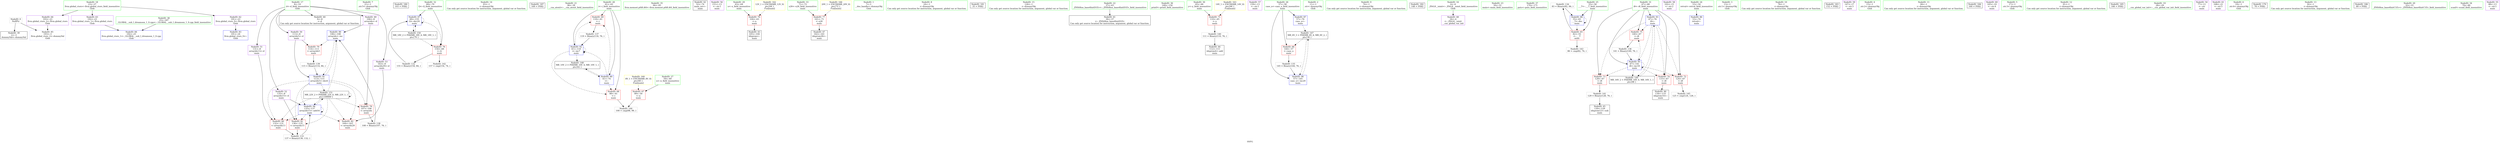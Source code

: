digraph "SVFG" {
	label="SVFG";

	Node0x56110facf0a0 [shape=record,color=grey,label="{NodeID: 0\nNullPtr}"];
	Node0x56110facf0a0 -> Node0x56110fae5150[style=solid];
	Node0x56110facf0a0 -> Node0x56110fae8850[style=solid];
	Node0x56110fae8c90 [shape=record,color=blue,label="{NodeID: 90\n106\<--108\narrayidx\<--inc\nmain\n}"];
	Node0x56110fae8c90 -> Node0x56110fae8310[style=dashed];
	Node0x56110fae8c90 -> Node0x56110fae8d60[style=dashed];
	Node0x56110facf370 [shape=record,color=green,label="{NodeID: 7\n21\<--1\n.str.5\<--dummyObj\nGlob }"];
	Node0x56110fafbfc0 [shape=record,color=black,label="{NodeID: 180\n103 = PHI()\n}"];
	Node0x56110fae5a00 [shape=record,color=blue,label="{NodeID: 97\n69\<--155\nQ\<--dec24\nmain\n}"];
	Node0x56110fae5a00 -> Node0x56110fae80a0[style=dashed];
	Node0x56110fae5a00 -> Node0x56110fae5a00[style=dashed];
	Node0x56110fae5a00 -> Node0x56110faf22a0[style=dashed];
	Node0x56110fae3d00 [shape=record,color=green,label="{NodeID: 14\n93\<--1\n\<--dummyObj\nCan only get source location for instruction, argument, global var or function.}"];
	Node0x56110fafcd90 [shape=record,color=black,label="{NodeID: 187\n169 = PHI()\n}"];
	Node0x56110fae41f0 [shape=record,color=green,label="{NodeID: 21\n38\<--39\n__cxa_atexit\<--__cxa_atexit_field_insensitive\n}"];
	Node0x56110fae47a0 [shape=record,color=green,label="{NodeID: 28\n61\<--62\ni\<--i_field_insensitive\nmain\n}"];
	Node0x56110fae47a0 -> Node0x56110fae7a20[style=solid];
	Node0x56110fae47a0 -> Node0x56110fae7af0[style=solid];
	Node0x56110fae47a0 -> Node0x56110fae8bc0[style=solid];
	Node0x56110fae47a0 -> Node0x56110fae8e30[style=solid];
	Node0x56110fae4d50 [shape=record,color=green,label="{NodeID: 35\n94\<--95\nllvm.memset.p0i8.i64\<--llvm.memset.p0i8.i64_field_insensitive\n}"];
	Node0x56110fae5450 [shape=record,color=black,label="{NodeID: 42\n52\<--74\nmain_ret\<--\nmain\n}"];
	Node0x56110faeb490 [shape=record,color=grey,label="{NodeID: 132\n155 = Binary(154, 84, )\n}"];
	Node0x56110faeb490 -> Node0x56110fae5a00[style=solid];
	Node0x56110fae6a20 [shape=record,color=purple,label="{NodeID: 49\n106\<--8\narrayidx\<--d\nmain\n}"];
	Node0x56110fae6a20 -> Node0x56110fae8240[style=solid];
	Node0x56110fae6a20 -> Node0x56110fae8c90[style=solid];
	Node0x56110fae65d0 [shape=record,color=grey,label="{NodeID: 139\n115 = Binary(114, 84, )\n}"];
	Node0x56110fae65d0 -> Node0x56110fae8d60[style=solid];
	Node0x56110fae6fd0 [shape=record,color=purple,label="{NodeID: 56\n151\<--13\n\<--.str.1\nmain\n}"];
	Node0x56110fae75b0 [shape=record,color=purple,label="{NodeID: 63\n192\<--23\nllvm.global_ctors_1\<--llvm.global_ctors\nGlob }"];
	Node0x56110fae75b0 -> Node0x56110fae8750[style=solid];
	Node0x56110fae7bc0 [shape=record,color=red,label="{NodeID: 70\n104\<--63\n\<--x\nmain\n}"];
	Node0x56110fae7bc0 -> Node0x56110fae5520[style=solid];
	Node0x56110faf5280 [shape=record,color=yellow,style=double,label="{NodeID: 160\n8V_1 = ENCHI(MR_8V_0)\npts\{60 \}\nFun[main]}"];
	Node0x56110faf5280 -> Node0x56110fae7950[style=dashed];
	Node0x56110fae8170 [shape=record,color=red,label="{NodeID: 77\n161\<--71\n\<--x26\nmain\n}"];
	Node0x56110fae8170 -> Node0x56110fae5860[style=solid];
	Node0x56110fae8750 [shape=record,color=blue,label="{NodeID: 84\n192\<--25\nllvm.global_ctors_1\<--_GLOBAL__sub_I_dreamoon_1_0.cpp\nGlob }"];
	Node0x56110face1b0 [shape=record,color=green,label="{NodeID: 1\n7\<--1\n__dso_handle\<--dummyObj\nGlob }"];
	Node0x56110fae8d60 [shape=record,color=blue,label="{NodeID: 91\n113\<--115\narrayidx5\<--dec6\nmain\n}"];
	Node0x56110fae8d60 -> Node0x56110fae8240[style=dashed];
	Node0x56110fae8d60 -> Node0x56110fae83e0[style=dashed];
	Node0x56110fae8d60 -> Node0x56110fae84b0[style=dashed];
	Node0x56110fae8d60 -> Node0x56110fae8580[style=dashed];
	Node0x56110fae8d60 -> Node0x56110fae8c90[style=dashed];
	Node0x56110fae8d60 -> Node0x56110fae8fd0[style=dashed];
	Node0x56110fae8d60 -> Node0x56110faf27a0[style=dashed];
	Node0x56110facf400 [shape=record,color=green,label="{NodeID: 8\n24\<--1\n\<--dummyObj\nCan only get source location for instruction, argument, global var or function.}"];
	Node0x56110fafc790 [shape=record,color=black,label="{NodeID: 181\n35 = PHI()\n}"];
	Node0x56110fae3d90 [shape=record,color=green,label="{NodeID: 15\n126\<--1\n\<--dummyObj\nCan only get source location for instruction, argument, global var or function.}"];
	Node0x56110fae42c0 [shape=record,color=green,label="{NodeID: 22\n37\<--43\n_ZNSt8ios_base4InitD1Ev\<--_ZNSt8ios_base4InitD1Ev_field_insensitive\n}"];
	Node0x56110fae42c0 -> Node0x56110fae5350[style=solid];
	Node0x56110fae4870 [shape=record,color=green,label="{NodeID: 29\n63\<--64\nx\<--x_field_insensitive\nmain\n}"];
	Node0x56110fae4870 -> Node0x56110fae7bc0[style=solid];
	Node0x56110fae4e50 [shape=record,color=green,label="{NodeID: 36\n149\<--150\nprintf\<--printf_field_insensitive\n}"];
	Node0x56110fae5520 [shape=record,color=black,label="{NodeID: 43\n105\<--104\nidxprom\<--\nmain\n}"];
	Node0x56110faeb610 [shape=record,color=grey,label="{NodeID: 133\n137 = Binary(136, 132, )\n}"];
	Node0x56110faeb610 -> Node0x56110fae8fd0[style=solid];
	Node0x56110fae6af0 [shape=record,color=purple,label="{NodeID: 50\n113\<--8\narrayidx5\<--d\nmain\n}"];
	Node0x56110fae6af0 -> Node0x56110fae8310[style=solid];
	Node0x56110fae6af0 -> Node0x56110fae8d60[style=solid];
	Node0x56110fae6750 [shape=record,color=grey,label="{NodeID: 140\n111 = Binary(110, 76, )\n}"];
	Node0x56110fae6750 -> Node0x56110fae55f0[style=solid];
	Node0x56110fae70a0 [shape=record,color=purple,label="{NodeID: 57\n159\<--13\n\<--.str.1\nmain\n}"];
	Node0x56110faf13a0 [shape=record,color=black,label="{NodeID: 147\nMR_6V_3 = PHI(MR_6V_4, MR_6V_2, )\npts\{58 \}\n}"];
	Node0x56110faf13a0 -> Node0x56110fae7880[style=dashed];
	Node0x56110faf13a0 -> Node0x56110fae5930[style=dashed];
	Node0x56110fae76b0 [shape=record,color=purple,label="{NodeID: 64\n193\<--23\nllvm.global_ctors_2\<--llvm.global_ctors\nGlob }"];
	Node0x56110fae76b0 -> Node0x56110fae8850[style=solid];
	Node0x56110fae7c90 [shape=record,color=red,label="{NodeID: 71\n110\<--65\n\<--y\nmain\n}"];
	Node0x56110fae7c90 -> Node0x56110fae6750[style=solid];
	Node0x56110fae8240 [shape=record,color=red,label="{NodeID: 78\n107\<--106\n\<--arrayidx\nmain\n}"];
	Node0x56110fae8240 -> Node0x56110fae6450[style=solid];
	Node0x56110fae8850 [shape=record,color=blue, style = dotted,label="{NodeID: 85\n193\<--3\nllvm.global_ctors_2\<--dummyVal\nGlob }"];
	Node0x56110facf930 [shape=record,color=green,label="{NodeID: 2\n11\<--1\n.str\<--dummyObj\nGlob }"];
	Node0x56110fae8e30 [shape=record,color=blue,label="{NodeID: 92\n61\<--119\ni\<--inc7\nmain\n}"];
	Node0x56110fae8e30 -> Node0x56110fae7a20[style=dashed];
	Node0x56110fae8e30 -> Node0x56110fae7af0[style=dashed];
	Node0x56110fae8e30 -> Node0x56110fae8e30[style=dashed];
	Node0x56110fae8e30 -> Node0x56110faf18a0[style=dashed];
	Node0x56110fae3390 [shape=record,color=green,label="{NodeID: 9\n74\<--1\n\<--dummyObj\nCan only get source location for instruction, argument, global var or function.}"];
	Node0x56110fafc890 [shape=record,color=black,label="{NodeID: 182\n148 = PHI()\n}"];
	Node0x56110fae3e20 [shape=record,color=green,label="{NodeID: 16\n4\<--6\n_ZStL8__ioinit\<--_ZStL8__ioinit_field_insensitive\nGlob }"];
	Node0x56110fae3e20 -> Node0x56110fae6950[style=solid];
	Node0x56110fae4390 [shape=record,color=green,label="{NodeID: 23\n50\<--51\nmain\<--main_field_insensitive\n}"];
	Node0x56110fae4940 [shape=record,color=green,label="{NodeID: 30\n65\<--66\ny\<--y_field_insensitive\nmain\n}"];
	Node0x56110fae4940 -> Node0x56110fae7c90[style=solid];
	Node0x56110fae4f50 [shape=record,color=green,label="{NodeID: 37\n170\<--171\nputs\<--puts_field_insensitive\n}"];
	Node0x56110fae55f0 [shape=record,color=black,label="{NodeID: 44\n112\<--111\nidxprom4\<--add\nmain\n}"];
	Node0x56110faeb790 [shape=record,color=grey,label="{NodeID: 134\n83 = Binary(82, 84, )\n}"];
	Node0x56110faeb790 -> Node0x56110fae8af0[style=solid];
	Node0x56110fae6bc0 [shape=record,color=purple,label="{NodeID: 51\n131\<--8\narrayidx13\<--d\nmain\n}"];
	Node0x56110fae6bc0 -> Node0x56110fae83e0[style=solid];
	Node0x56110faeca60 [shape=record,color=grey,label="{NodeID: 141\n129 = Binary(128, 76, )\n}"];
	Node0x56110faeca60 -> Node0x56110fae56c0[style=solid];
	Node0x56110fae7170 [shape=record,color=purple,label="{NodeID: 58\n102\<--15\n\<--.str.2\nmain\n}"];
	Node0x56110faf18a0 [shape=record,color=black,label="{NodeID: 148\nMR_10V_2 = PHI(MR_10V_4, MR_10V_1, )\npts\{62 \}\n}"];
	Node0x56110faf18a0 -> Node0x56110fae8bc0[style=dashed];
	Node0x56110fae77b0 [shape=record,color=red,label="{NodeID: 65\n82\<--55\n\<--___T\nmain\n}"];
	Node0x56110fae77b0 -> Node0x56110faeb790[style=solid];
	Node0x56110fae77b0 -> Node0x56110faecce0[style=solid];
	Node0x56110fae7d60 [shape=record,color=red,label="{NodeID: 72\n124\<--67\n\<--i8\nmain\n}"];
	Node0x56110fae7d60 -> Node0x56110faecfe0[style=solid];
	Node0x56110faf5440 [shape=record,color=yellow,style=double,label="{NodeID: 162\n12V_1 = ENCHI(MR_12V_0)\npts\{64 \}\nFun[main]}"];
	Node0x56110faf5440 -> Node0x56110fae7bc0[style=dashed];
	Node0x56110fae8310 [shape=record,color=red,label="{NodeID: 79\n114\<--113\n\<--arrayidx5\nmain\n}"];
	Node0x56110fae8310 -> Node0x56110fae65d0[style=solid];
	Node0x56110fae8950 [shape=record,color=blue,label="{NodeID: 86\n53\<--74\nretval\<--\nmain\n}"];
	Node0x56110facf130 [shape=record,color=green,label="{NodeID: 3\n13\<--1\n.str.1\<--dummyObj\nGlob }"];
	Node0x56110fae8f00 [shape=record,color=blue,label="{NodeID: 93\n67\<--76\ni8\<--\nmain\n}"];
	Node0x56110fae8f00 -> Node0x56110fae7d60[style=dashed];
	Node0x56110fae8f00 -> Node0x56110fae7e30[style=dashed];
	Node0x56110fae8f00 -> Node0x56110fae7f00[style=dashed];
	Node0x56110fae8f00 -> Node0x56110fae7fd0[style=dashed];
	Node0x56110fae8f00 -> Node0x56110fae90a0[style=dashed];
	Node0x56110fae8f00 -> Node0x56110faf1da0[style=dashed];
	Node0x56110fae3460 [shape=record,color=green,label="{NodeID: 10\n76\<--1\n\<--dummyObj\nCan only get source location for instruction, argument, global var or function.}"];
	Node0x56110fafc990 [shape=record,color=black,label="{NodeID: 183\n152 = PHI()\n}"];
	Node0x56110fae3eb0 [shape=record,color=green,label="{NodeID: 17\n8\<--10\nd\<--d_field_insensitive\nGlob }"];
	Node0x56110fae3eb0 -> Node0x56110fae5250[style=solid];
	Node0x56110fae3eb0 -> Node0x56110fae6a20[style=solid];
	Node0x56110fae3eb0 -> Node0x56110fae6af0[style=solid];
	Node0x56110fae3eb0 -> Node0x56110fae6bc0[style=solid];
	Node0x56110fae3eb0 -> Node0x56110fae6c90[style=solid];
	Node0x56110fae3eb0 -> Node0x56110fae6d60[style=solid];
	Node0x56110fae4460 [shape=record,color=green,label="{NodeID: 24\n53\<--54\nretval\<--retval_field_insensitive\nmain\n}"];
	Node0x56110fae4460 -> Node0x56110fae8950[style=solid];
	Node0x56110fae4a10 [shape=record,color=green,label="{NodeID: 31\n67\<--68\ni8\<--i8_field_insensitive\nmain\n}"];
	Node0x56110fae4a10 -> Node0x56110fae7d60[style=solid];
	Node0x56110fae4a10 -> Node0x56110fae7e30[style=solid];
	Node0x56110fae4a10 -> Node0x56110fae7f00[style=solid];
	Node0x56110fae4a10 -> Node0x56110fae7fd0[style=solid];
	Node0x56110fae4a10 -> Node0x56110fae8f00[style=solid];
	Node0x56110fae4a10 -> Node0x56110fae90a0[style=solid];
	Node0x56110fae5050 [shape=record,color=green,label="{NodeID: 38\n25\<--187\n_GLOBAL__sub_I_dreamoon_1_0.cpp\<--_GLOBAL__sub_I_dreamoon_1_0.cpp_field_insensitive\n}"];
	Node0x56110fae5050 -> Node0x56110fae8750[style=solid];
	Node0x56110fae56c0 [shape=record,color=black,label="{NodeID: 45\n130\<--129\nidxprom12\<--sub\nmain\n}"];
	Node0x56110faeb910 [shape=record,color=grey,label="{NodeID: 135\n145 = Binary(144, 76, )\n}"];
	Node0x56110faeb910 -> Node0x56110fae5930[style=solid];
	Node0x56110fae6c90 [shape=record,color=purple,label="{NodeID: 52\n135\<--8\narrayidx15\<--d\nmain\n}"];
	Node0x56110fae6c90 -> Node0x56110fae84b0[style=solid];
	Node0x56110fae6c90 -> Node0x56110fae8fd0[style=solid];
	Node0x56110faecb60 [shape=record,color=grey,label="{NodeID: 142\n157 = cmp(154, 74, )\n}"];
	Node0x56110fae7240 [shape=record,color=purple,label="{NodeID: 59\n147\<--17\n\<--.str.3\nmain\n}"];
	Node0x56110faf1da0 [shape=record,color=black,label="{NodeID: 149\nMR_16V_2 = PHI(MR_16V_4, MR_16V_1, )\npts\{68 \}\n}"];
	Node0x56110faf1da0 -> Node0x56110fae8f00[style=dashed];
	Node0x56110fae7880 [shape=record,color=red,label="{NodeID: 66\n144\<--57\n\<--case_n\nmain\n}"];
	Node0x56110fae7880 -> Node0x56110faeb910[style=solid];
	Node0x56110fae7e30 [shape=record,color=red,label="{NodeID: 73\n128\<--67\n\<--i8\nmain\n}"];
	Node0x56110fae7e30 -> Node0x56110faeca60[style=solid];
	Node0x56110faf5520 [shape=record,color=yellow,style=double,label="{NodeID: 163\n14V_1 = ENCHI(MR_14V_0)\npts\{66 \}\nFun[main]}"];
	Node0x56110faf5520 -> Node0x56110fae7c90[style=dashed];
	Node0x56110fae83e0 [shape=record,color=red,label="{NodeID: 80\n132\<--131\n\<--arrayidx13\nmain\n}"];
	Node0x56110fae83e0 -> Node0x56110faeb610[style=solid];
	Node0x56110fae8a20 [shape=record,color=blue,label="{NodeID: 87\n57\<--76\ncase_n\<--\nmain\n}"];
	Node0x56110fae8a20 -> Node0x56110faf13a0[style=dashed];
	Node0x56110facf4f0 [shape=record,color=green,label="{NodeID: 4\n15\<--1\n.str.2\<--dummyObj\nGlob }"];
	Node0x56110fae8fd0 [shape=record,color=blue,label="{NodeID: 94\n135\<--137\narrayidx15\<--add16\nmain\n}"];
	Node0x56110fae8fd0 -> Node0x56110fae83e0[style=dashed];
	Node0x56110fae8fd0 -> Node0x56110fae84b0[style=dashed];
	Node0x56110fae8fd0 -> Node0x56110fae8580[style=dashed];
	Node0x56110fae8fd0 -> Node0x56110fae8fd0[style=dashed];
	Node0x56110fae8fd0 -> Node0x56110faf27a0[style=dashed];
	Node0x56110facfab0 [shape=record,color=green,label="{NodeID: 11\n84\<--1\n\<--dummyObj\nCan only get source location for instruction, argument, global var or function.}"];
	Node0x56110fafca90 [shape=record,color=black,label="{NodeID: 184\n160 = PHI()\n}"];
	Node0x56110fae3f80 [shape=record,color=green,label="{NodeID: 18\n23\<--27\nllvm.global_ctors\<--llvm.global_ctors_field_insensitive\nGlob }"];
	Node0x56110fae3f80 -> Node0x56110fae74b0[style=solid];
	Node0x56110fae3f80 -> Node0x56110fae75b0[style=solid];
	Node0x56110fae3f80 -> Node0x56110fae76b0[style=solid];
	Node0x56110fae4530 [shape=record,color=green,label="{NodeID: 25\n55\<--56\n___T\<--___T_field_insensitive\nmain\n}"];
	Node0x56110fae4530 -> Node0x56110fae77b0[style=solid];
	Node0x56110fae4530 -> Node0x56110fae8af0[style=solid];
	Node0x56110fae4ae0 [shape=record,color=green,label="{NodeID: 32\n69\<--70\nQ\<--Q_field_insensitive\nmain\n}"];
	Node0x56110fae4ae0 -> Node0x56110fae80a0[style=solid];
	Node0x56110fae4ae0 -> Node0x56110fae5a00[style=solid];
	Node0x56110fae5150 [shape=record,color=black,label="{NodeID: 39\n2\<--3\ndummyVal\<--dummyVal\n}"];
	Node0x56110fae5790 [shape=record,color=black,label="{NodeID: 46\n134\<--133\nidxprom14\<--\nmain\n}"];
	Node0x56110fae6150 [shape=record,color=grey,label="{NodeID: 136\n141 = Binary(140, 76, )\n}"];
	Node0x56110fae6150 -> Node0x56110fae90a0[style=solid];
	Node0x56110fae6d60 [shape=record,color=purple,label="{NodeID: 53\n163\<--8\narrayidx29\<--d\nmain\n}"];
	Node0x56110fae6d60 -> Node0x56110fae8580[style=solid];
	Node0x56110faecce0 [shape=record,color=grey,label="{NodeID: 143\n86 = cmp(82, 74, )\n}"];
	Node0x56110fae7310 [shape=record,color=purple,label="{NodeID: 60\n165\<--19\n\<--.str.4\nmain\n}"];
	Node0x56110faf22a0 [shape=record,color=black,label="{NodeID: 150\nMR_18V_2 = PHI(MR_18V_4, MR_18V_1, )\npts\{70 \}\n}"];
	Node0x56110faf22a0 -> Node0x56110fae80a0[style=dashed];
	Node0x56110faf22a0 -> Node0x56110fae5a00[style=dashed];
	Node0x56110fae7950 [shape=record,color=red,label="{NodeID: 67\n99\<--59\n\<--n\nmain\n}"];
	Node0x56110fae7950 -> Node0x56110faece60[style=solid];
	Node0x56110fae7f00 [shape=record,color=red,label="{NodeID: 74\n133\<--67\n\<--i8\nmain\n}"];
	Node0x56110fae7f00 -> Node0x56110fae5790[style=solid];
	Node0x56110fae84b0 [shape=record,color=red,label="{NodeID: 81\n136\<--135\n\<--arrayidx15\nmain\n}"];
	Node0x56110fae84b0 -> Node0x56110faeb610[style=solid];
	Node0x56110fae8af0 [shape=record,color=blue,label="{NodeID: 88\n55\<--83\n___T\<--dec\nmain\n}"];
	Node0x56110fae8af0 -> Node0x56110fae77b0[style=dashed];
	Node0x56110fae8af0 -> Node0x56110fae8af0[style=dashed];
	Node0x56110facf6c0 [shape=record,color=green,label="{NodeID: 5\n17\<--1\n.str.3\<--dummyObj\nGlob }"];
	Node0x56110fae90a0 [shape=record,color=blue,label="{NodeID: 95\n67\<--141\ni8\<--inc18\nmain\n}"];
	Node0x56110fae90a0 -> Node0x56110fae7d60[style=dashed];
	Node0x56110fae90a0 -> Node0x56110fae7e30[style=dashed];
	Node0x56110fae90a0 -> Node0x56110fae7f00[style=dashed];
	Node0x56110fae90a0 -> Node0x56110fae7fd0[style=dashed];
	Node0x56110fae90a0 -> Node0x56110fae90a0[style=dashed];
	Node0x56110fae90a0 -> Node0x56110faf1da0[style=dashed];
	Node0x56110facfb80 [shape=record,color=green,label="{NodeID: 12\n91\<--1\n\<--dummyObj\nCan only get source location for instruction, argument, global var or function.}"];
	Node0x56110fafcb90 [shape=record,color=black,label="{NodeID: 185\n166 = PHI()\n}"];
	Node0x56110fae4050 [shape=record,color=green,label="{NodeID: 19\n28\<--29\n__cxx_global_var_init\<--__cxx_global_var_init_field_insensitive\n}"];
	Node0x56110fae4600 [shape=record,color=green,label="{NodeID: 26\n57\<--58\ncase_n\<--case_n_field_insensitive\nmain\n}"];
	Node0x56110fae4600 -> Node0x56110fae7880[style=solid];
	Node0x56110fae4600 -> Node0x56110fae8a20[style=solid];
	Node0x56110fae4600 -> Node0x56110fae5930[style=solid];
	Node0x56110fae4bb0 [shape=record,color=green,label="{NodeID: 33\n71\<--72\nx26\<--x26_field_insensitive\nmain\n}"];
	Node0x56110fae4bb0 -> Node0x56110fae8170[style=solid];
	Node0x56110fae5250 [shape=record,color=black,label="{NodeID: 40\n9\<--8\n\<--d\nCan only get source location for instruction, argument, global var or function.}"];
	Node0x56110fae5860 [shape=record,color=black,label="{NodeID: 47\n162\<--161\nidxprom28\<--\nmain\n}"];
	Node0x56110fae62d0 [shape=record,color=grey,label="{NodeID: 137\n119 = Binary(118, 76, )\n}"];
	Node0x56110fae62d0 -> Node0x56110fae8e30[style=solid];
	Node0x56110fae6e30 [shape=record,color=purple,label="{NodeID: 54\n77\<--11\n\<--.str\nmain\n}"];
	Node0x56110faece60 [shape=record,color=grey,label="{NodeID: 144\n100 = cmp(98, 99, )\n}"];
	Node0x56110fae73e0 [shape=record,color=purple,label="{NodeID: 61\n168\<--21\n\<--.str.5\nmain\n}"];
	Node0x56110faf27a0 [shape=record,color=black,label="{NodeID: 151\nMR_22V_2 = PHI(MR_22V_6, MR_22V_1, )\npts\{100000 \}\n}"];
	Node0x56110faf27a0 -> Node0x56110fae8240[style=dashed];
	Node0x56110faf27a0 -> Node0x56110fae83e0[style=dashed];
	Node0x56110faf27a0 -> Node0x56110fae84b0[style=dashed];
	Node0x56110faf27a0 -> Node0x56110fae8580[style=dashed];
	Node0x56110faf27a0 -> Node0x56110fae8c90[style=dashed];
	Node0x56110faf27a0 -> Node0x56110fae8fd0[style=dashed];
	Node0x56110faf27a0 -> Node0x56110faf27a0[style=dashed];
	Node0x56110fae7a20 [shape=record,color=red,label="{NodeID: 68\n98\<--61\n\<--i\nmain\n}"];
	Node0x56110fae7a20 -> Node0x56110faece60[style=solid];
	Node0x56110fae7fd0 [shape=record,color=red,label="{NodeID: 75\n140\<--67\n\<--i8\nmain\n}"];
	Node0x56110fae7fd0 -> Node0x56110fae6150[style=solid];
	Node0x56110fae8580 [shape=record,color=red,label="{NodeID: 82\n164\<--163\n\<--arrayidx29\nmain\n}"];
	Node0x56110fae8bc0 [shape=record,color=blue,label="{NodeID: 89\n61\<--74\ni\<--\nmain\n}"];
	Node0x56110fae8bc0 -> Node0x56110fae7a20[style=dashed];
	Node0x56110fae8bc0 -> Node0x56110fae7af0[style=dashed];
	Node0x56110fae8bc0 -> Node0x56110fae8e30[style=dashed];
	Node0x56110fae8bc0 -> Node0x56110faf18a0[style=dashed];
	Node0x56110fad0640 [shape=record,color=green,label="{NodeID: 6\n19\<--1\n.str.4\<--dummyObj\nGlob }"];
	Node0x56110fafbec0 [shape=record,color=black,label="{NodeID: 179\n78 = PHI()\n}"];
	Node0x56110fae5930 [shape=record,color=blue,label="{NodeID: 96\n57\<--145\ncase_n\<--inc20\nmain\n}"];
	Node0x56110fae5930 -> Node0x56110faf13a0[style=dashed];
	Node0x56110facfc50 [shape=record,color=green,label="{NodeID: 13\n92\<--1\n\<--dummyObj\nCan only get source location for instruction, argument, global var or function.}"];
	Node0x56110fafcc90 [shape=record,color=black,label="{NodeID: 186\n89 = PHI()\n}"];
	Node0x56110fae4120 [shape=record,color=green,label="{NodeID: 20\n32\<--33\n_ZNSt8ios_base4InitC1Ev\<--_ZNSt8ios_base4InitC1Ev_field_insensitive\n}"];
	Node0x56110fae46d0 [shape=record,color=green,label="{NodeID: 27\n59\<--60\nn\<--n_field_insensitive\nmain\n}"];
	Node0x56110fae46d0 -> Node0x56110fae7950[style=solid];
	Node0x56110fae4c80 [shape=record,color=green,label="{NodeID: 34\n79\<--80\nscanf\<--scanf_field_insensitive\n}"];
	Node0x56110fae5350 [shape=record,color=black,label="{NodeID: 41\n36\<--37\n\<--_ZNSt8ios_base4InitD1Ev\nCan only get source location for instruction, argument, global var or function.}"];
	Node0x56110fae6950 [shape=record,color=purple,label="{NodeID: 48\n34\<--4\n\<--_ZStL8__ioinit\n__cxx_global_var_init\n}"];
	Node0x56110fae6450 [shape=record,color=grey,label="{NodeID: 138\n108 = Binary(107, 76, )\n}"];
	Node0x56110fae6450 -> Node0x56110fae8c90[style=solid];
	Node0x56110fae6f00 [shape=record,color=purple,label="{NodeID: 55\n88\<--13\n\<--.str.1\nmain\n}"];
	Node0x56110faecfe0 [shape=record,color=grey,label="{NodeID: 145\n125 = cmp(124, 126, )\n}"];
	Node0x56110fae74b0 [shape=record,color=purple,label="{NodeID: 62\n191\<--23\nllvm.global_ctors_0\<--llvm.global_ctors\nGlob }"];
	Node0x56110fae74b0 -> Node0x56110fae8650[style=solid];
	Node0x56110fae7af0 [shape=record,color=red,label="{NodeID: 69\n118\<--61\n\<--i\nmain\n}"];
	Node0x56110fae7af0 -> Node0x56110fae62d0[style=solid];
	Node0x56110fae80a0 [shape=record,color=red,label="{NodeID: 76\n154\<--69\n\<--Q\nmain\n}"];
	Node0x56110fae80a0 -> Node0x56110faeb490[style=solid];
	Node0x56110fae80a0 -> Node0x56110faecb60[style=solid];
	Node0x56110faf57c0 [shape=record,color=yellow,style=double,label="{NodeID: 166\n20V_1 = ENCHI(MR_20V_0)\npts\{72 \}\nFun[main]}"];
	Node0x56110faf57c0 -> Node0x56110fae8170[style=dashed];
	Node0x56110fae8650 [shape=record,color=blue,label="{NodeID: 83\n191\<--24\nllvm.global_ctors_0\<--\nGlob }"];
}

